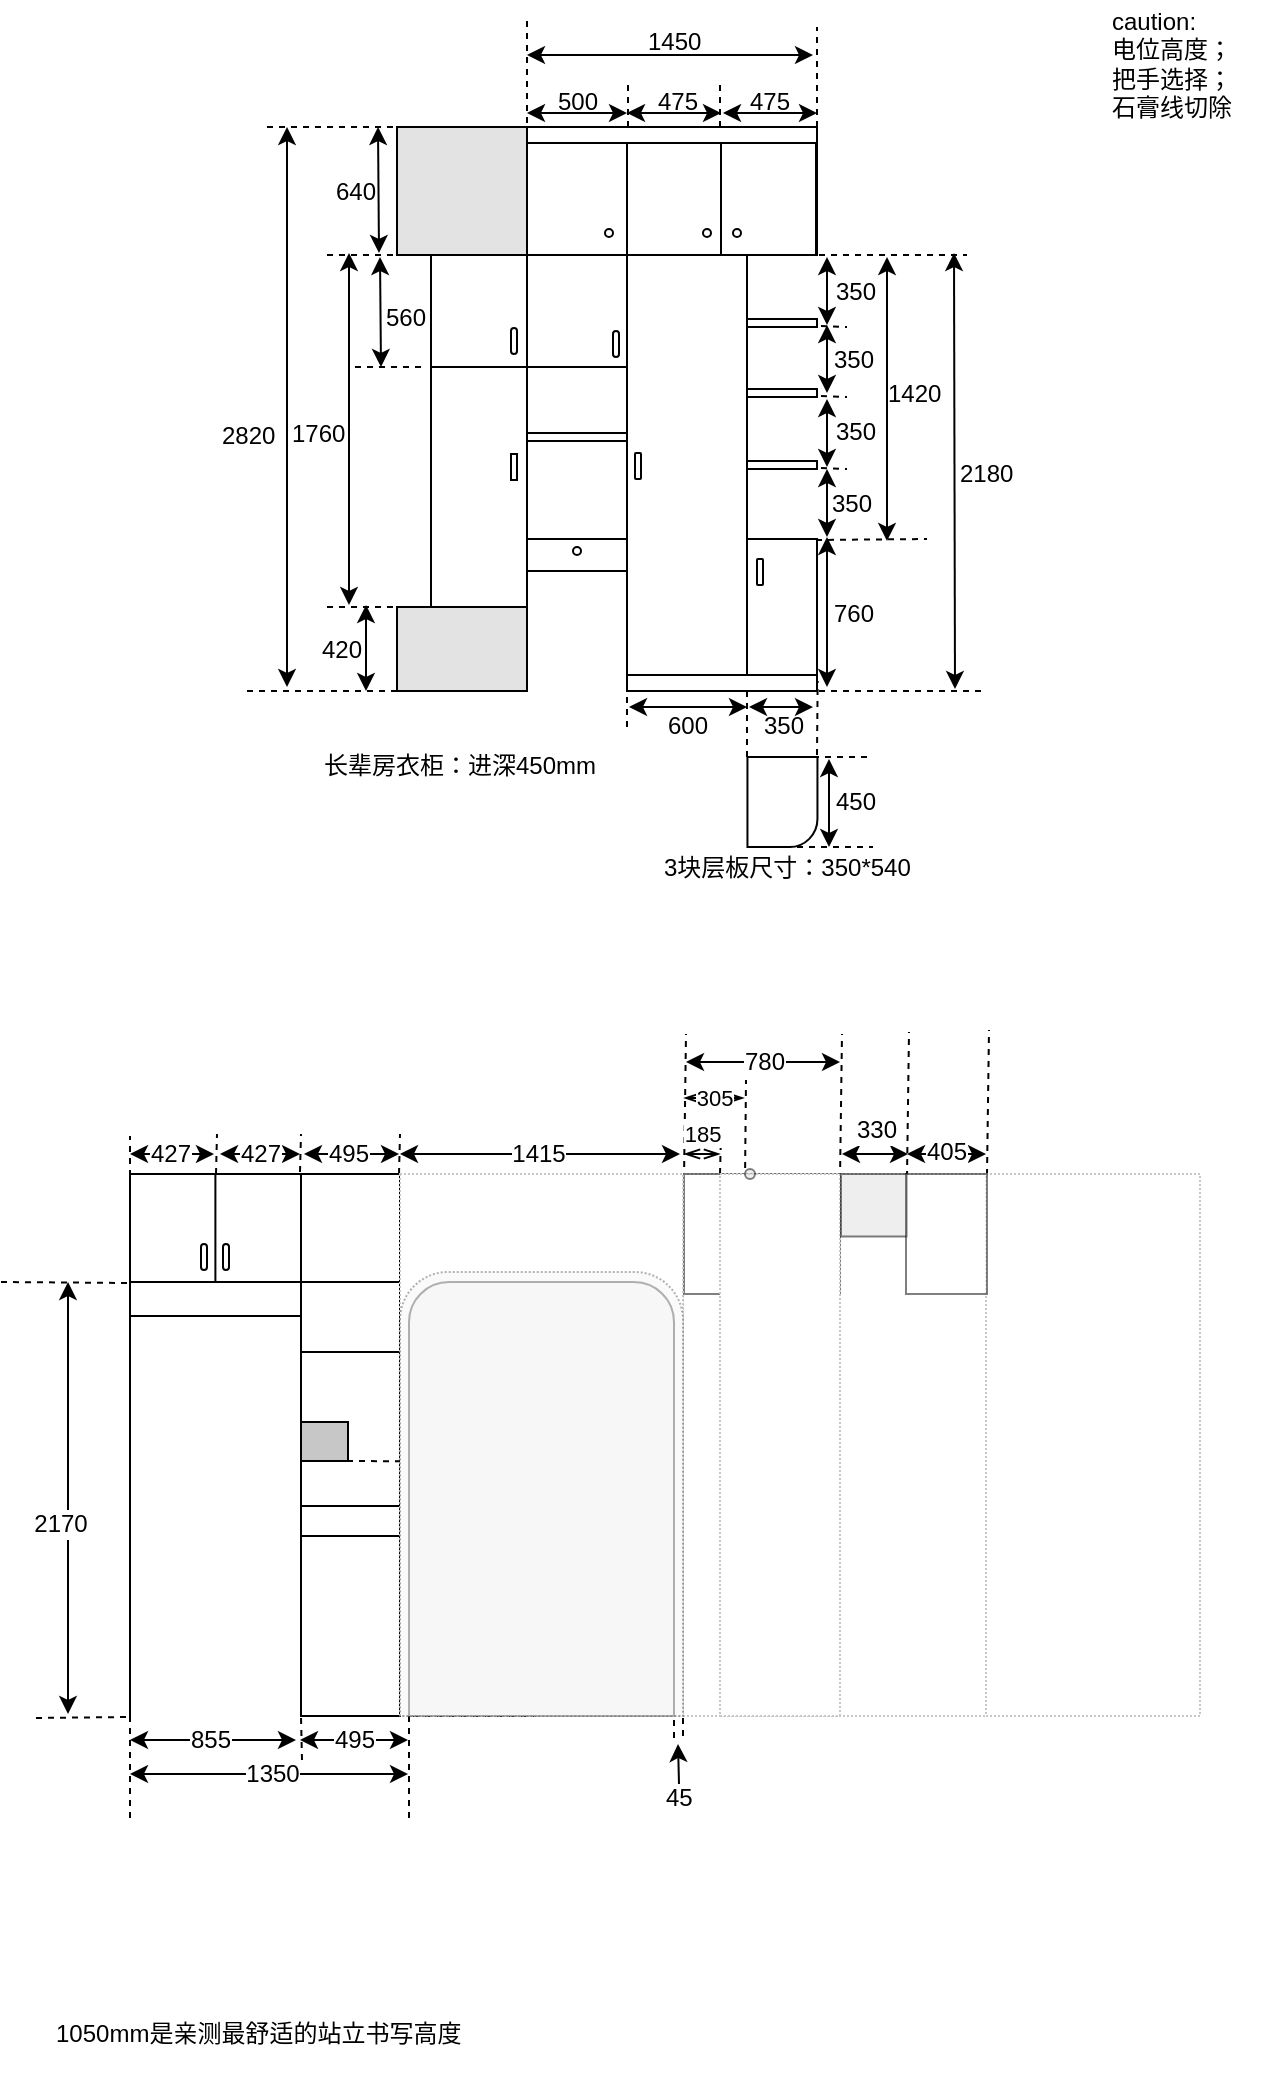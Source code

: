 <mxfile version="10.7.5" type="github"><diagram id="06rKSinMVohozpnqbZga" name="Page-1"><mxGraphModel dx="745" dy="467" grid="1" gridSize="10" guides="1" tooltips="1" connect="1" arrows="1" fold="1" page="1" pageScale="1" pageWidth="827" pageHeight="1169" math="0" shadow="0"><root><mxCell id="0"/><mxCell id="1" parent="0"/><mxCell id="86xtcEjeZSYS1z0MG2cP-60" value="350" style="text;html=1;resizable=0;points=[];autosize=1;align=left;verticalAlign=top;spacingTop=-4;" parent="1" vertex="1"><mxGeometry x="392" y="375.5" width="40" height="20" as="geometry"/></mxCell><mxCell id="mecw-xYN9Q-gyQ56u62u-1" value="" style="rounded=0;whiteSpace=wrap;html=1;" parent="1" vertex="1"><mxGeometry x="275.5" y="86.5" width="145" height="282" as="geometry"/></mxCell><mxCell id="mecw-xYN9Q-gyQ56u62u-2" value="" style="rounded=0;whiteSpace=wrap;html=1;fillColor=#E3E3E3;" parent="1" vertex="1"><mxGeometry x="210.5" y="86.5" width="65" height="64" as="geometry"/></mxCell><mxCell id="mecw-xYN9Q-gyQ56u62u-3" value="" style="rounded=0;whiteSpace=wrap;html=1;fillColor=#E3E3E3;" parent="1" vertex="1"><mxGeometry x="210.5" y="326.5" width="65" height="42" as="geometry"/></mxCell><mxCell id="mecw-xYN9Q-gyQ56u62u-4" value="" style="rounded=0;whiteSpace=wrap;html=1;" parent="1" vertex="1"><mxGeometry x="227.5" y="150.5" width="48" height="176" as="geometry"/></mxCell><mxCell id="mecw-xYN9Q-gyQ56u62u-5" value="" style="rounded=0;whiteSpace=wrap;html=1;fillColor=#FFFFFF;" parent="1" vertex="1"><mxGeometry x="275.5" y="86.5" width="145" height="64" as="geometry"/></mxCell><mxCell id="mecw-xYN9Q-gyQ56u62u-6" value="" style="rounded=0;whiteSpace=wrap;html=1;fillColor=#FFFFFF;" parent="1" vertex="1"><mxGeometry x="275.5" y="86.5" width="145" height="8" as="geometry"/></mxCell><mxCell id="mecw-xYN9Q-gyQ56u62u-7" value="" style="rounded=0;whiteSpace=wrap;html=1;fillColor=#FFFFFF;" parent="1" vertex="1"><mxGeometry x="338.5" y="291.5" width="50" height="76" as="geometry"/></mxCell><mxCell id="mecw-xYN9Q-gyQ56u62u-8" value="" style="rounded=0;whiteSpace=wrap;html=1;fillColor=#FFFFFF;" parent="1" vertex="1"><mxGeometry x="325.5" y="150.5" width="60" height="218" as="geometry"/></mxCell><mxCell id="mecw-xYN9Q-gyQ56u62u-9" value="" style="rounded=0;whiteSpace=wrap;html=1;fillColor=#FFFFFF;" parent="1" vertex="1"><mxGeometry x="385.5" y="292.5" width="35" height="76" as="geometry"/></mxCell><mxCell id="mecw-xYN9Q-gyQ56u62u-10" value="" style="rounded=0;whiteSpace=wrap;html=1;fillColor=#FFFFFF;" parent="1" vertex="1"><mxGeometry x="275.5" y="94.5" width="50" height="56" as="geometry"/></mxCell><mxCell id="mecw-xYN9Q-gyQ56u62u-12" value="" style="rounded=0;whiteSpace=wrap;html=1;fillColor=#FFFFFF;" parent="1" vertex="1"><mxGeometry x="372.5" y="94.5" width="47.5" height="56" as="geometry"/></mxCell><mxCell id="mecw-xYN9Q-gyQ56u62u-19" value="" style="group" parent="1" vertex="1" connectable="0"><mxGeometry x="285.5" y="298.5" width="50" height="16" as="geometry"/></mxCell><mxCell id="mecw-xYN9Q-gyQ56u62u-20" value="" style="group" parent="mecw-xYN9Q-gyQ56u62u-19" vertex="1" connectable="0"><mxGeometry width="50" height="16" as="geometry"/></mxCell><mxCell id="mecw-xYN9Q-gyQ56u62u-14" value="" style="rounded=0;whiteSpace=wrap;html=1;fillColor=#FFFFFF;" parent="1" vertex="1"><mxGeometry x="275.5" y="292.5" width="50" height="16" as="geometry"/></mxCell><mxCell id="mecw-xYN9Q-gyQ56u62u-27" value="" style="ellipse;whiteSpace=wrap;html=1;aspect=fixed;rounded=0;fillColor=#FFFFFF;" parent="1" vertex="1"><mxGeometry x="298.5" y="296.5" width="4" height="4" as="geometry"/></mxCell><mxCell id="mecw-xYN9Q-gyQ56u62u-28" value="" style="rounded=0;whiteSpace=wrap;html=1;fillColor=#FFFFFF;strokeColor=#FFFFFF;" parent="1" vertex="1"><mxGeometry x="276.5" y="363.5" width="48" height="10" as="geometry"/></mxCell><mxCell id="mecw-xYN9Q-gyQ56u62u-29" value="" style="ellipse;whiteSpace=wrap;html=1;aspect=fixed;rounded=0;fillColor=#FFFFFF;" parent="1" vertex="1"><mxGeometry x="378.5" y="137.5" width="4" height="4" as="geometry"/></mxCell><mxCell id="mecw-xYN9Q-gyQ56u62u-30" value="" style="ellipse;whiteSpace=wrap;html=1;aspect=fixed;rounded=0;fillColor=#FFFFFF;" parent="1" vertex="1"><mxGeometry x="363.5" y="137.5" width="4" height="4" as="geometry"/></mxCell><mxCell id="mecw-xYN9Q-gyQ56u62u-33" value="" style="ellipse;whiteSpace=wrap;html=1;aspect=fixed;rounded=0;fillColor=#FFFFFF;" parent="1" vertex="1"><mxGeometry x="314.5" y="137.5" width="4" height="4" as="geometry"/></mxCell><mxCell id="mecw-xYN9Q-gyQ56u62u-35" value="" style="rounded=0;whiteSpace=wrap;html=1;fillColor=#FFFFFF;" parent="1" vertex="1"><mxGeometry x="325.5" y="360.5" width="60" height="8" as="geometry"/></mxCell><mxCell id="mecw-xYN9Q-gyQ56u62u-36" value="" style="rounded=0;whiteSpace=wrap;html=1;fillColor=#FFFFFF;" parent="1" vertex="1"><mxGeometry x="385.5" y="360.5" width="35" height="8" as="geometry"/></mxCell><mxCell id="mecw-xYN9Q-gyQ56u62u-38" value="" style="rounded=0;whiteSpace=wrap;html=1;fillColor=#FFFFFF;strokeColor=#FFFFFF;" parent="1" vertex="1"><mxGeometry x="382.5" y="361.5" width="35" height="6" as="geometry"/></mxCell><mxCell id="mecw-xYN9Q-gyQ56u62u-39" value="" style="rounded=1;whiteSpace=wrap;html=1;strokeColor=#000000;fillColor=#FFFFFF;rotation=90;" parent="1" vertex="1"><mxGeometry x="324.5" y="254.5" width="13" height="3" as="geometry"/></mxCell><mxCell id="mecw-xYN9Q-gyQ56u62u-42" value="" style="rounded=0;whiteSpace=wrap;html=1;fillColor=#FFFFFF;" parent="1" vertex="1"><mxGeometry x="275.5" y="150.5" width="50" height="56" as="geometry"/></mxCell><mxCell id="mecw-xYN9Q-gyQ56u62u-43" value="" style="rounded=0;whiteSpace=wrap;html=1;fillColor=#FFFFFF;" parent="1" vertex="1"><mxGeometry x="385.5" y="150.5" width="35" height="142" as="geometry"/></mxCell><mxCell id="mecw-xYN9Q-gyQ56u62u-45" value="" style="rounded=0;whiteSpace=wrap;html=1;fillColor=#FFFFFF;strokeColor=#FFFFFF;" parent="1" vertex="1"><mxGeometry x="416.5" y="151.5" width="5" height="140" as="geometry"/></mxCell><mxCell id="mecw-xYN9Q-gyQ56u62u-47" value="" style="rounded=0;whiteSpace=wrap;html=1;fillColor=#FFFFFF;" parent="1" vertex="1"><mxGeometry x="385.5" y="182.5" width="35" height="4" as="geometry"/></mxCell><mxCell id="mecw-xYN9Q-gyQ56u62u-50" value="" style="rounded=0;whiteSpace=wrap;html=1;fillColor=#FFFFFF;" parent="1" vertex="1"><mxGeometry x="385.5" y="217.5" width="35" height="4" as="geometry"/></mxCell><mxCell id="mecw-xYN9Q-gyQ56u62u-51" value="" style="rounded=0;whiteSpace=wrap;html=1;fillColor=#FFFFFF;" parent="1" vertex="1"><mxGeometry x="385.5" y="253.5" width="35" height="4" as="geometry"/></mxCell><mxCell id="mecw-xYN9Q-gyQ56u62u-53" value="" style="rounded=1;whiteSpace=wrap;html=1;strokeColor=#000000;fillColor=#FFFFFF;rotation=90;arcSize=50;" parent="1" vertex="1"><mxGeometry x="313.5" y="193.5" width="13" height="3" as="geometry"/></mxCell><mxCell id="mecw-xYN9Q-gyQ56u62u-54" value="" style="rounded=0;whiteSpace=wrap;html=1;fillColor=#FFFFFF;" parent="1" vertex="1"><mxGeometry x="227.5" y="150.5" width="48" height="56" as="geometry"/></mxCell><mxCell id="mecw-xYN9Q-gyQ56u62u-55" value="" style="rounded=0;whiteSpace=wrap;html=1;fillColor=#FFFFFF;" parent="1" vertex="1"><mxGeometry x="275.5" y="239.5" width="50" height="4" as="geometry"/></mxCell><mxCell id="mecw-xYN9Q-gyQ56u62u-56" value="" style="rounded=1;whiteSpace=wrap;html=1;strokeColor=#000000;fillColor=#FFFFFF;rotation=90;arcSize=50;" parent="1" vertex="1"><mxGeometry x="262.5" y="192" width="13" height="3" as="geometry"/></mxCell><mxCell id="mecw-xYN9Q-gyQ56u62u-57" value="" style="rounded=1;whiteSpace=wrap;html=1;strokeColor=#000000;fillColor=#FFFFFF;rotation=90;arcSize=0;" parent="1" vertex="1"><mxGeometry x="262.5" y="255" width="13" height="3" as="geometry"/></mxCell><mxCell id="mecw-xYN9Q-gyQ56u62u-75" value="" style="rounded=1;whiteSpace=wrap;html=1;strokeColor=#000000;fillColor=#FFFFFF;rotation=90;" parent="1" vertex="1"><mxGeometry x="385.5" y="307.5" width="13" height="3" as="geometry"/></mxCell><mxCell id="mecw-xYN9Q-gyQ56u62u-76" value="" style="endArrow=classic;startArrow=classic;html=1;" parent="1" edge="1"><mxGeometry width="50" height="50" relative="1" as="geometry"><mxPoint x="186.5" y="325.5" as="sourcePoint"/><mxPoint x="186.5" y="149.5" as="targetPoint"/></mxGeometry></mxCell><mxCell id="mecw-xYN9Q-gyQ56u62u-79" value="" style="endArrow=none;dashed=1;html=1;" parent="1" edge="1"><mxGeometry width="50" height="50" relative="1" as="geometry"><mxPoint x="175.5" y="326.5" as="sourcePoint"/><mxPoint x="210.5" y="326.5" as="targetPoint"/><Array as="points"/></mxGeometry></mxCell><mxCell id="mecw-xYN9Q-gyQ56u62u-80" value="" style="endArrow=none;dashed=1;html=1;" parent="1" edge="1"><mxGeometry width="50" height="50" relative="1" as="geometry"><mxPoint x="175.5" y="150.5" as="sourcePoint"/><mxPoint x="220.5" y="150.5" as="targetPoint"/><Array as="points"/></mxGeometry></mxCell><mxCell id="mecw-xYN9Q-gyQ56u62u-81" value="1760&lt;br&gt;&lt;br&gt;" style="text;html=1;resizable=0;points=[];autosize=1;align=left;verticalAlign=top;spacingTop=-4;" parent="1" vertex="1"><mxGeometry x="155.5" y="229.5" width="40" height="30" as="geometry"/></mxCell><mxCell id="mecw-xYN9Q-gyQ56u62u-82" value="" style="endArrow=none;dashed=1;html=1;" parent="1" edge="1"><mxGeometry width="50" height="50" relative="1" as="geometry"><mxPoint x="275.5" y="84.5" as="sourcePoint"/><mxPoint x="275.5" y="33.5" as="targetPoint"/></mxGeometry></mxCell><mxCell id="mecw-xYN9Q-gyQ56u62u-83" value="" style="endArrow=none;dashed=1;html=1;" parent="1" edge="1"><mxGeometry width="50" height="50" relative="1" as="geometry"><mxPoint x="420.5" y="86.5" as="sourcePoint"/><mxPoint x="420.5" y="36.5" as="targetPoint"/></mxGeometry></mxCell><mxCell id="mecw-xYN9Q-gyQ56u62u-84" value="" style="endArrow=classic;startArrow=classic;html=1;" parent="1" edge="1"><mxGeometry width="50" height="50" relative="1" as="geometry"><mxPoint x="275.5" y="50.5" as="sourcePoint"/><mxPoint x="418.5" y="50.5" as="targetPoint"/></mxGeometry></mxCell><mxCell id="mecw-xYN9Q-gyQ56u62u-86" value="1450&lt;br&gt;&lt;br&gt;" style="text;html=1;resizable=0;points=[];autosize=1;align=left;verticalAlign=top;spacingTop=-4;" parent="1" vertex="1"><mxGeometry x="333.5" y="33.5" width="40" height="30" as="geometry"/></mxCell><mxCell id="mecw-xYN9Q-gyQ56u62u-87" value="" style="endArrow=none;dashed=1;html=1;" parent="1" edge="1"><mxGeometry width="50" height="50" relative="1" as="geometry"><mxPoint x="326" y="86.5" as="sourcePoint"/><mxPoint x="326" y="63.5" as="targetPoint"/></mxGeometry></mxCell><mxCell id="mecw-xYN9Q-gyQ56u62u-88" value="" style="endArrow=none;dashed=1;html=1;" parent="1" edge="1"><mxGeometry width="50" height="50" relative="1" as="geometry"><mxPoint x="372" y="86.5" as="sourcePoint"/><mxPoint x="372" y="63.5" as="targetPoint"/></mxGeometry></mxCell><mxCell id="86xtcEjeZSYS1z0MG2cP-1" value="" style="endArrow=classic;startArrow=classic;html=1;" parent="1" edge="1"><mxGeometry width="50" height="50" relative="1" as="geometry"><mxPoint x="275.5" y="79.5" as="sourcePoint"/><mxPoint x="325.5" y="79.5" as="targetPoint"/></mxGeometry></mxCell><mxCell id="86xtcEjeZSYS1z0MG2cP-4" value="500&lt;br&gt;" style="text;html=1;resizable=0;points=[];autosize=1;align=left;verticalAlign=top;spacingTop=-4;" parent="1" vertex="1"><mxGeometry x="288.5" y="63.5" width="40" height="20" as="geometry"/></mxCell><mxCell id="86xtcEjeZSYS1z0MG2cP-11" value="" style="endArrow=classic;startArrow=classic;html=1;" parent="1" edge="1"><mxGeometry width="50" height="50" relative="1" as="geometry"><mxPoint x="325.5" y="79.5" as="sourcePoint"/><mxPoint x="372.5" y="79.5" as="targetPoint"/></mxGeometry></mxCell><mxCell id="86xtcEjeZSYS1z0MG2cP-14" value="475" style="text;html=1;resizable=0;points=[];autosize=1;align=left;verticalAlign=top;spacingTop=-4;" parent="1" vertex="1"><mxGeometry x="338.5" y="63.5" width="40" height="20" as="geometry"/></mxCell><mxCell id="86xtcEjeZSYS1z0MG2cP-15" value="475" style="text;html=1;resizable=0;points=[];autosize=1;align=left;verticalAlign=top;spacingTop=-4;" parent="1" vertex="1"><mxGeometry x="384.5" y="63.5" width="40" height="20" as="geometry"/></mxCell><mxCell id="86xtcEjeZSYS1z0MG2cP-16" value="" style="endArrow=classic;startArrow=classic;html=1;" parent="1" edge="1"><mxGeometry width="50" height="50" relative="1" as="geometry"><mxPoint x="373.5" y="79.5" as="sourcePoint"/><mxPoint x="420.5" y="79.5" as="targetPoint"/></mxGeometry></mxCell><mxCell id="86xtcEjeZSYS1z0MG2cP-17" value="" style="verticalLabelPosition=bottom;verticalAlign=top;html=1;shape=mxgraph.basic.corner_round_rect;dx=6.97;rotation=90;direction=south;" parent="1" vertex="1"><mxGeometry x="380.724" y="406.5" width="45" height="35" as="geometry"/></mxCell><mxCell id="86xtcEjeZSYS1z0MG2cP-22" value="" style="endArrow=none;dashed=1;html=1;" parent="1" edge="1"><mxGeometry width="50" height="50" relative="1" as="geometry"><mxPoint x="189.5" y="206.5" as="sourcePoint"/><mxPoint x="225.5" y="206.5" as="targetPoint"/><Array as="points"/></mxGeometry></mxCell><mxCell id="86xtcEjeZSYS1z0MG2cP-23" value="" style="endArrow=classic;startArrow=classic;html=1;" parent="1" edge="1"><mxGeometry width="50" height="50" relative="1" as="geometry"><mxPoint x="202.5" y="206.5" as="sourcePoint"/><mxPoint x="202" y="151.5" as="targetPoint"/></mxGeometry></mxCell><mxCell id="86xtcEjeZSYS1z0MG2cP-24" value="560&lt;br&gt;" style="text;html=1;resizable=0;points=[];autosize=1;align=left;verticalAlign=top;spacingTop=-4;" parent="1" vertex="1"><mxGeometry x="203" y="172" width="40" height="20" as="geometry"/></mxCell><mxCell id="86xtcEjeZSYS1z0MG2cP-26" value="" style="endArrow=none;dashed=1;html=1;" parent="1" edge="1"><mxGeometry width="50" height="50" relative="1" as="geometry"><mxPoint x="421.5" y="150.5" as="sourcePoint"/><mxPoint x="495.5" y="150.5" as="targetPoint"/><Array as="points"/></mxGeometry></mxCell><mxCell id="86xtcEjeZSYS1z0MG2cP-27" value="" style="endArrow=none;dashed=1;html=1;" parent="1" edge="1"><mxGeometry width="50" height="50" relative="1" as="geometry"><mxPoint x="420" y="293" as="sourcePoint"/><mxPoint x="475.5" y="292.5" as="targetPoint"/><Array as="points"/></mxGeometry></mxCell><mxCell id="86xtcEjeZSYS1z0MG2cP-28" value="" style="endArrow=none;dashed=1;html=1;" parent="1" edge="1"><mxGeometry width="50" height="50" relative="1" as="geometry"><mxPoint x="421.5" y="368.5" as="sourcePoint"/><mxPoint x="505.5" y="368.5" as="targetPoint"/><Array as="points"/></mxGeometry></mxCell><mxCell id="86xtcEjeZSYS1z0MG2cP-29" value="" style="endArrow=none;dashed=1;html=1;" parent="1" edge="1"><mxGeometry width="50" height="50" relative="1" as="geometry"><mxPoint x="422.5" y="186" as="sourcePoint"/><mxPoint x="435.5" y="186.5" as="targetPoint"/><Array as="points"/></mxGeometry></mxCell><mxCell id="86xtcEjeZSYS1z0MG2cP-30" value="" style="endArrow=none;dashed=1;html=1;" parent="1" edge="1"><mxGeometry width="50" height="50" relative="1" as="geometry"><mxPoint x="422.5" y="221" as="sourcePoint"/><mxPoint x="435.5" y="221.5" as="targetPoint"/><Array as="points"/></mxGeometry></mxCell><mxCell id="86xtcEjeZSYS1z0MG2cP-31" value="" style="endArrow=none;dashed=1;html=1;" parent="1" edge="1"><mxGeometry width="50" height="50" relative="1" as="geometry"><mxPoint x="422.5" y="257" as="sourcePoint"/><mxPoint x="435.5" y="257.5" as="targetPoint"/><Array as="points"/></mxGeometry></mxCell><mxCell id="86xtcEjeZSYS1z0MG2cP-32" value="" style="endArrow=none;dashed=1;html=1;" parent="1" edge="1"><mxGeometry width="50" height="50" relative="1" as="geometry"><mxPoint x="135.5" y="368.5" as="sourcePoint"/><mxPoint x="210.5" y="368.5" as="targetPoint"/><Array as="points"/></mxGeometry></mxCell><mxCell id="86xtcEjeZSYS1z0MG2cP-33" value="" style="endArrow=classic;startArrow=classic;html=1;" parent="1" edge="1"><mxGeometry width="50" height="50" relative="1" as="geometry"><mxPoint x="195" y="368.5" as="sourcePoint"/><mxPoint x="195" y="325.5" as="targetPoint"/></mxGeometry></mxCell><mxCell id="86xtcEjeZSYS1z0MG2cP-34" value="420" style="text;html=1;resizable=0;points=[];autosize=1;align=left;verticalAlign=top;spacingTop=-4;rotation=0;" parent="1" vertex="1"><mxGeometry x="170.5" y="337.5" width="40" height="20" as="geometry"/></mxCell><mxCell id="86xtcEjeZSYS1z0MG2cP-37" value="" style="endArrow=none;dashed=1;html=1;" parent="1" edge="1"><mxGeometry width="50" height="50" relative="1" as="geometry"><mxPoint x="145.5" y="86.5" as="sourcePoint"/><mxPoint x="208.5" y="86.5" as="targetPoint"/><Array as="points"/></mxGeometry></mxCell><mxCell id="86xtcEjeZSYS1z0MG2cP-38" value="" style="endArrow=classic;startArrow=classic;html=1;" parent="1" edge="1"><mxGeometry width="50" height="50" relative="1" as="geometry"><mxPoint x="201.5" y="149.5" as="sourcePoint"/><mxPoint x="201" y="86.5" as="targetPoint"/></mxGeometry></mxCell><mxCell id="86xtcEjeZSYS1z0MG2cP-39" value="640" style="text;html=1;resizable=0;points=[];autosize=1;align=left;verticalAlign=top;spacingTop=-4;" parent="1" vertex="1"><mxGeometry x="177.5" y="108.5" width="40" height="20" as="geometry"/></mxCell><mxCell id="86xtcEjeZSYS1z0MG2cP-40" value="" style="endArrow=none;dashed=1;html=1;" parent="1" edge="1"><mxGeometry width="50" height="50" relative="1" as="geometry"><mxPoint x="325.5" y="386.5" as="sourcePoint"/><mxPoint x="325.5" y="368.5" as="targetPoint"/></mxGeometry></mxCell><mxCell id="86xtcEjeZSYS1z0MG2cP-41" value="" style="endArrow=none;dashed=1;html=1;" parent="1" edge="1"><mxGeometry width="50" height="50" relative="1" as="geometry"><mxPoint x="385.5" y="401.5" as="sourcePoint"/><mxPoint x="385.5" y="368.5" as="targetPoint"/></mxGeometry></mxCell><mxCell id="86xtcEjeZSYS1z0MG2cP-42" value="" style="endArrow=none;dashed=1;html=1;entryX=1.038;entryY=0.658;entryDx=0;entryDy=0;entryPerimeter=0;" parent="1" edge="1"><mxGeometry width="50" height="50" relative="1" as="geometry"><mxPoint x="420.5" y="400.5" as="sourcePoint"/><mxPoint x="420.833" y="363.5" as="targetPoint"/></mxGeometry></mxCell><mxCell id="86xtcEjeZSYS1z0MG2cP-43" value="" style="endArrow=classic;startArrow=classic;html=1;" parent="1" edge="1"><mxGeometry width="50" height="50" relative="1" as="geometry"><mxPoint x="425.5" y="185.5" as="sourcePoint"/><mxPoint x="425.5" y="151.5" as="targetPoint"/></mxGeometry></mxCell><mxCell id="86xtcEjeZSYS1z0MG2cP-45" value="350" style="text;html=1;resizable=0;points=[];autosize=1;align=left;verticalAlign=top;spacingTop=-4;" parent="1" vertex="1"><mxGeometry x="427.5" y="158.5" width="40" height="20" as="geometry"/></mxCell><mxCell id="86xtcEjeZSYS1z0MG2cP-46" value="" style="endArrow=classic;startArrow=classic;html=1;" parent="1" edge="1"><mxGeometry width="50" height="50" relative="1" as="geometry"><mxPoint x="425.5" y="219.5" as="sourcePoint"/><mxPoint x="425.5" y="185.5" as="targetPoint"/></mxGeometry></mxCell><mxCell id="86xtcEjeZSYS1z0MG2cP-47" value="350" style="text;html=1;resizable=0;points=[];autosize=1;align=left;verticalAlign=top;spacingTop=-4;" parent="1" vertex="1"><mxGeometry x="426.5" y="192.5" width="40" height="20" as="geometry"/></mxCell><mxCell id="86xtcEjeZSYS1z0MG2cP-48" value="" style="endArrow=classic;startArrow=classic;html=1;" parent="1" edge="1"><mxGeometry width="50" height="50" relative="1" as="geometry"><mxPoint x="425.5" y="256.5" as="sourcePoint"/><mxPoint x="425.5" y="222.5" as="targetPoint"/></mxGeometry></mxCell><mxCell id="86xtcEjeZSYS1z0MG2cP-49" value="350" style="text;html=1;resizable=0;points=[];autosize=1;align=left;verticalAlign=top;spacingTop=-4;" parent="1" vertex="1"><mxGeometry x="427.5" y="228.5" width="40" height="20" as="geometry"/></mxCell><mxCell id="86xtcEjeZSYS1z0MG2cP-50" value="" style="endArrow=classic;startArrow=classic;html=1;" parent="1" edge="1"><mxGeometry width="50" height="50" relative="1" as="geometry"><mxPoint x="425.5" y="291.5" as="sourcePoint"/><mxPoint x="425.5" y="257.5" as="targetPoint"/></mxGeometry></mxCell><mxCell id="86xtcEjeZSYS1z0MG2cP-51" value="350" style="text;html=1;resizable=0;points=[];autosize=1;align=left;verticalAlign=top;spacingTop=-4;" parent="1" vertex="1"><mxGeometry x="425.5" y="264.5" width="40" height="20" as="geometry"/></mxCell><mxCell id="86xtcEjeZSYS1z0MG2cP-52" value="长辈房衣柜：进深450mm" style="text;html=1;strokeColor=none;fillColor=none;align=center;verticalAlign=middle;whiteSpace=wrap;rounded=0;" parent="1" vertex="1"><mxGeometry x="156.5" y="395.5" width="170" height="20" as="geometry"/></mxCell><mxCell id="86xtcEjeZSYS1z0MG2cP-53" value="caution:&lt;br&gt;电位高度；&lt;br&gt;把手选择；&lt;br&gt;石膏线切除&lt;br&gt;&lt;br&gt;" style="text;html=1;resizable=0;points=[];autosize=1;align=left;verticalAlign=top;spacingTop=-4;" parent="1" vertex="1"><mxGeometry x="565.5" y="23.5" width="80" height="70" as="geometry"/></mxCell><mxCell id="86xtcEjeZSYS1z0MG2cP-54" value="" style="endArrow=classic;startArrow=classic;html=1;" parent="1" edge="1"><mxGeometry width="50" height="50" relative="1" as="geometry"><mxPoint x="326.5" y="376.5" as="sourcePoint"/><mxPoint x="385.5" y="376.5" as="targetPoint"/></mxGeometry></mxCell><mxCell id="86xtcEjeZSYS1z0MG2cP-55" value="" style="endArrow=classic;startArrow=classic;html=1;" parent="1" edge="1"><mxGeometry width="50" height="50" relative="1" as="geometry"><mxPoint x="386.5" y="376.5" as="sourcePoint"/><mxPoint x="418.5" y="376.5" as="targetPoint"/></mxGeometry></mxCell><mxCell id="86xtcEjeZSYS1z0MG2cP-56" value="" style="endArrow=classic;startArrow=classic;html=1;" parent="1" edge="1"><mxGeometry width="50" height="50" relative="1" as="geometry"><mxPoint x="425.5" y="366.5" as="sourcePoint"/><mxPoint x="425.5" y="291.5" as="targetPoint"/></mxGeometry></mxCell><mxCell id="86xtcEjeZSYS1z0MG2cP-57" value="" style="endArrow=classic;startArrow=classic;html=1;" parent="1" edge="1"><mxGeometry width="50" height="50" relative="1" as="geometry"><mxPoint x="455.5" y="293.5" as="sourcePoint"/><mxPoint x="455.5" y="151.5" as="targetPoint"/></mxGeometry></mxCell><mxCell id="86xtcEjeZSYS1z0MG2cP-58" value="1420" style="text;html=1;resizable=0;points=[];autosize=1;align=left;verticalAlign=top;spacingTop=-4;" parent="1" vertex="1"><mxGeometry x="453.5" y="209.5" width="40" height="20" as="geometry"/></mxCell><mxCell id="86xtcEjeZSYS1z0MG2cP-59" value="600" style="text;html=1;resizable=0;points=[];autosize=1;align=left;verticalAlign=top;spacingTop=-4;" parent="1" vertex="1"><mxGeometry x="343.5" y="375.5" width="40" height="20" as="geometry"/></mxCell><mxCell id="86xtcEjeZSYS1z0MG2cP-62" value="760" style="text;html=1;resizable=0;points=[];autosize=1;align=left;verticalAlign=top;spacingTop=-4;" parent="1" vertex="1"><mxGeometry x="426.5" y="319.5" width="40" height="20" as="geometry"/></mxCell><mxCell id="86xtcEjeZSYS1z0MG2cP-63" value="" style="endArrow=classic;startArrow=classic;html=1;" parent="1" edge="1"><mxGeometry width="50" height="50" relative="1" as="geometry"><mxPoint x="489.5" y="367.5" as="sourcePoint"/><mxPoint x="489" y="149.5" as="targetPoint"/></mxGeometry></mxCell><mxCell id="86xtcEjeZSYS1z0MG2cP-64" value="2180" style="text;html=1;resizable=0;points=[];autosize=1;align=left;verticalAlign=top;spacingTop=-4;" parent="1" vertex="1"><mxGeometry x="489.5" y="249.5" width="40" height="20" as="geometry"/></mxCell><mxCell id="86xtcEjeZSYS1z0MG2cP-67" value="" style="endArrow=classic;startArrow=classic;html=1;" parent="1" edge="1"><mxGeometry width="50" height="50" relative="1" as="geometry"><mxPoint x="155.5" y="366.5" as="sourcePoint"/><mxPoint x="155.5" y="86.5" as="targetPoint"/></mxGeometry></mxCell><mxCell id="86xtcEjeZSYS1z0MG2cP-68" value="2820" style="text;html=1;resizable=0;points=[];autosize=1;align=left;verticalAlign=top;spacingTop=-4;" parent="1" vertex="1"><mxGeometry x="120.5" y="230.5" width="40" height="20" as="geometry"/></mxCell><mxCell id="86xtcEjeZSYS1z0MG2cP-69" value="" style="endArrow=none;dashed=1;html=1;" parent="1" edge="1"><mxGeometry width="50" height="50" relative="1" as="geometry"><mxPoint x="418.5" y="401.5" as="sourcePoint"/><mxPoint x="446.5" y="401.5" as="targetPoint"/><Array as="points"/></mxGeometry></mxCell><mxCell id="86xtcEjeZSYS1z0MG2cP-70" value="" style="endArrow=none;dashed=1;html=1;" parent="1" edge="1"><mxGeometry width="50" height="50" relative="1" as="geometry"><mxPoint x="404.5" y="446.5" as="sourcePoint"/><mxPoint x="448.5" y="446.5" as="targetPoint"/><Array as="points"/></mxGeometry></mxCell><mxCell id="86xtcEjeZSYS1z0MG2cP-71" value="" style="endArrow=classic;startArrow=classic;html=1;" parent="1" edge="1"><mxGeometry width="50" height="50" relative="1" as="geometry"><mxPoint x="426.5" y="446.5" as="sourcePoint"/><mxPoint x="426.5" y="402.5" as="targetPoint"/></mxGeometry></mxCell><mxCell id="86xtcEjeZSYS1z0MG2cP-74" value="450" style="text;html=1;resizable=0;points=[];autosize=1;align=left;verticalAlign=top;spacingTop=-4;" parent="1" vertex="1"><mxGeometry x="427.5" y="414" width="40" height="20" as="geometry"/></mxCell><mxCell id="86xtcEjeZSYS1z0MG2cP-75" value="3块层板尺寸：350*540" style="text;html=1;resizable=0;points=[];autosize=1;align=left;verticalAlign=top;spacingTop=-4;" parent="1" vertex="1"><mxGeometry x="342" y="446.5" width="140" height="20" as="geometry"/></mxCell><mxCell id="leyCXZmD1-BoUE0tLFRY-1" value="" style="rounded=0;whiteSpace=wrap;html=1;" parent="1" vertex="1"><mxGeometry x="77" y="610" width="135" height="271" as="geometry"/></mxCell><mxCell id="leyCXZmD1-BoUE0tLFRY-3" value="" style="rounded=0;whiteSpace=wrap;html=1;" parent="1" vertex="1"><mxGeometry x="77" y="610" width="135" height="54" as="geometry"/></mxCell><mxCell id="leyCXZmD1-BoUE0tLFRY-4" value="" style="rounded=0;whiteSpace=wrap;html=1;" parent="1" vertex="1"><mxGeometry x="77" y="664" width="85.5" height="217" as="geometry"/></mxCell><mxCell id="leyCXZmD1-BoUE0tLFRY-5" value="" style="rounded=0;whiteSpace=wrap;html=1;fillColor=#C7C7C7;" parent="1" vertex="1"><mxGeometry x="162.5" y="734" width="23.5" height="19.5" as="geometry"/></mxCell><mxCell id="leyCXZmD1-BoUE0tLFRY-9" value="" style="endArrow=none;dashed=1;html=1;" parent="1" edge="1"><mxGeometry width="50" height="50" relative="1" as="geometry"><mxPoint x="185.5" y="753.5" as="sourcePoint"/><mxPoint x="290" y="754" as="targetPoint"/><Array as="points"/></mxGeometry></mxCell><mxCell id="leyCXZmD1-BoUE0tLFRY-10" value="" style="endArrow=none;dashed=1;html=1;" parent="1" edge="1"><mxGeometry width="50" height="50" relative="1" as="geometry"><mxPoint x="218.5" y="881" as="sourcePoint"/><mxPoint x="280" y="881" as="targetPoint"/><Array as="points"/></mxGeometry></mxCell><mxCell id="leyCXZmD1-BoUE0tLFRY-11" value="" style="endArrow=classic;startArrow=classic;html=1;" parent="1" edge="1"><mxGeometry width="50" height="50" relative="1" as="geometry"><mxPoint x="260" y="880" as="sourcePoint"/><mxPoint x="260" y="754" as="targetPoint"/></mxGeometry></mxCell><mxCell id="leyCXZmD1-BoUE0tLFRY-19" value="1275" style="text;html=1;resizable=0;points=[];align=center;verticalAlign=middle;labelBackgroundColor=#ffffff;" parent="leyCXZmD1-BoUE0tLFRY-11" vertex="1" connectable="0"><mxGeometry x="-0.225" y="1" relative="1" as="geometry"><mxPoint x="5" y="-12" as="offset"/></mxGeometry></mxCell><mxCell id="leyCXZmD1-BoUE0tLFRY-13" value="" style="endArrow=none;dashed=1;html=1;" parent="1" edge="1"><mxGeometry width="50" height="50" relative="1" as="geometry"><mxPoint x="163" y="903" as="sourcePoint"/><mxPoint x="162.5" y="881" as="targetPoint"/></mxGeometry></mxCell><mxCell id="leyCXZmD1-BoUE0tLFRY-14" value="" style="endArrow=none;dashed=1;html=1;" parent="1" edge="1"><mxGeometry width="50" height="50" relative="1" as="geometry"><mxPoint x="77" y="932" as="sourcePoint"/><mxPoint x="77" y="881" as="targetPoint"/></mxGeometry></mxCell><mxCell id="leyCXZmD1-BoUE0tLFRY-15" value="" style="endArrow=classic;startArrow=classic;html=1;" parent="1" edge="1"><mxGeometry width="50" height="50" relative="1" as="geometry"><mxPoint x="77" y="893" as="sourcePoint"/><mxPoint x="160" y="893" as="targetPoint"/></mxGeometry></mxCell><mxCell id="leyCXZmD1-BoUE0tLFRY-18" value="855" style="text;html=1;resizable=0;points=[];align=center;verticalAlign=middle;labelBackgroundColor=#ffffff;" parent="leyCXZmD1-BoUE0tLFRY-15" vertex="1" connectable="0"><mxGeometry x="-0.325" y="-4" relative="1" as="geometry"><mxPoint x="12" y="-4" as="offset"/></mxGeometry></mxCell><mxCell id="leyCXZmD1-BoUE0tLFRY-20" value="" style="endArrow=none;dashed=1;html=1;" parent="1" edge="1"><mxGeometry width="50" height="50" relative="1" as="geometry"><mxPoint x="12.5" y="664" as="sourcePoint"/><mxPoint x="77" y="664.5" as="targetPoint"/><Array as="points"/></mxGeometry></mxCell><mxCell id="leyCXZmD1-BoUE0tLFRY-21" value="" style="endArrow=none;dashed=1;html=1;" parent="1" edge="1"><mxGeometry width="50" height="50" relative="1" as="geometry"><mxPoint x="30" y="882" as="sourcePoint"/><mxPoint x="77" y="881.5" as="targetPoint"/><Array as="points"/></mxGeometry></mxCell><mxCell id="leyCXZmD1-BoUE0tLFRY-22" value="" style="endArrow=classic;startArrow=classic;html=1;" parent="1" edge="1"><mxGeometry width="50" height="50" relative="1" as="geometry"><mxPoint x="46" y="880" as="sourcePoint"/><mxPoint x="46" y="664" as="targetPoint"/></mxGeometry></mxCell><mxCell id="leyCXZmD1-BoUE0tLFRY-23" value="2170" style="text;html=1;resizable=0;points=[];align=center;verticalAlign=middle;labelBackgroundColor=#ffffff;" parent="leyCXZmD1-BoUE0tLFRY-22" vertex="1" connectable="0"><mxGeometry x="-0.225" y="1" relative="1" as="geometry"><mxPoint x="-3" y="-12" as="offset"/></mxGeometry></mxCell><mxCell id="leyCXZmD1-BoUE0tLFRY-24" value="" style="endArrow=none;dashed=1;html=1;" parent="1" edge="1"><mxGeometry width="50" height="50" relative="1" as="geometry"><mxPoint x="216.5" y="932" as="sourcePoint"/><mxPoint x="216.5" y="881" as="targetPoint"/></mxGeometry></mxCell><mxCell id="leyCXZmD1-BoUE0tLFRY-25" value="" style="endArrow=classic;startArrow=classic;html=1;" parent="1" edge="1"><mxGeometry width="50" height="50" relative="1" as="geometry"><mxPoint x="162" y="893" as="sourcePoint"/><mxPoint x="216" y="893" as="targetPoint"/></mxGeometry></mxCell><mxCell id="leyCXZmD1-BoUE0tLFRY-26" value="495&lt;br&gt;" style="text;html=1;resizable=0;points=[];align=center;verticalAlign=middle;labelBackgroundColor=#ffffff;" parent="leyCXZmD1-BoUE0tLFRY-25" vertex="1" connectable="0"><mxGeometry x="-0.325" y="-4" relative="1" as="geometry"><mxPoint x="9" y="-4" as="offset"/></mxGeometry></mxCell><mxCell id="leyCXZmD1-BoUE0tLFRY-27" value="" style="endArrow=classic;startArrow=classic;html=1;" parent="1" edge="1"><mxGeometry width="50" height="50" relative="1" as="geometry"><mxPoint x="77" y="910" as="sourcePoint"/><mxPoint x="216" y="910" as="targetPoint"/></mxGeometry></mxCell><mxCell id="leyCXZmD1-BoUE0tLFRY-28" value="1350" style="text;html=1;resizable=0;points=[];align=center;verticalAlign=middle;labelBackgroundColor=#ffffff;" parent="leyCXZmD1-BoUE0tLFRY-27" vertex="1" connectable="0"><mxGeometry x="-0.325" y="-4" relative="1" as="geometry"><mxPoint x="24" y="-4" as="offset"/></mxGeometry></mxCell><mxCell id="leyCXZmD1-BoUE0tLFRY-29" value="" style="rounded=0;whiteSpace=wrap;html=1;" parent="1" vertex="1"><mxGeometry x="77" y="610" width="42.7" height="54" as="geometry"/></mxCell><mxCell id="leyCXZmD1-BoUE0tLFRY-30" value="" style="rounded=0;whiteSpace=wrap;html=1;" parent="1" vertex="1"><mxGeometry x="162.5" y="610" width="49.5" height="54" as="geometry"/></mxCell><mxCell id="leyCXZmD1-BoUE0tLFRY-31" value="" style="endArrow=none;dashed=1;html=1;" parent="1" edge="1"><mxGeometry width="50" height="50" relative="1" as="geometry"><mxPoint x="77" y="611" as="sourcePoint"/><mxPoint x="77" y="591" as="targetPoint"/></mxGeometry></mxCell><mxCell id="leyCXZmD1-BoUE0tLFRY-32" value="" style="endArrow=none;dashed=1;html=1;" parent="1" edge="1"><mxGeometry width="50" height="50" relative="1" as="geometry"><mxPoint x="120" y="610" as="sourcePoint"/><mxPoint x="120.5" y="590" as="targetPoint"/></mxGeometry></mxCell><mxCell id="leyCXZmD1-BoUE0tLFRY-33" value="" style="endArrow=none;dashed=1;html=1;" parent="1" edge="1"><mxGeometry width="50" height="50" relative="1" as="geometry"><mxPoint x="162" y="609" as="sourcePoint"/><mxPoint x="162.5" y="590" as="targetPoint"/></mxGeometry></mxCell><mxCell id="leyCXZmD1-BoUE0tLFRY-34" value="" style="endArrow=none;dashed=1;html=1;" parent="1" edge="1"><mxGeometry width="50" height="50" relative="1" as="geometry"><mxPoint x="211.5" y="610" as="sourcePoint"/><mxPoint x="212" y="590" as="targetPoint"/></mxGeometry></mxCell><mxCell id="leyCXZmD1-BoUE0tLFRY-35" value="" style="endArrow=classic;startArrow=classic;html=1;" parent="1" edge="1"><mxGeometry width="50" height="50" relative="1" as="geometry"><mxPoint x="77" y="600" as="sourcePoint"/><mxPoint x="119" y="600" as="targetPoint"/></mxGeometry></mxCell><mxCell id="leyCXZmD1-BoUE0tLFRY-36" value="427&lt;br&gt;" style="text;html=1;resizable=0;points=[];align=center;verticalAlign=middle;labelBackgroundColor=#ffffff;" parent="leyCXZmD1-BoUE0tLFRY-35" vertex="1" connectable="0"><mxGeometry x="-0.325" y="-4" relative="1" as="geometry"><mxPoint x="6" y="-4" as="offset"/></mxGeometry></mxCell><mxCell id="leyCXZmD1-BoUE0tLFRY-38" value="" style="endArrow=classic;startArrow=classic;html=1;" parent="1" edge="1"><mxGeometry width="50" height="50" relative="1" as="geometry"><mxPoint x="122" y="600" as="sourcePoint"/><mxPoint x="162" y="600" as="targetPoint"/></mxGeometry></mxCell><mxCell id="leyCXZmD1-BoUE0tLFRY-39" value="427" style="text;html=1;resizable=0;points=[];align=center;verticalAlign=middle;labelBackgroundColor=#ffffff;" parent="leyCXZmD1-BoUE0tLFRY-38" vertex="1" connectable="0"><mxGeometry x="-0.325" y="-4" relative="1" as="geometry"><mxPoint x="6" y="-4" as="offset"/></mxGeometry></mxCell><mxCell id="leyCXZmD1-BoUE0tLFRY-40" value="" style="endArrow=classic;startArrow=classic;html=1;" parent="1" edge="1"><mxGeometry width="50" height="50" relative="1" as="geometry"><mxPoint x="164" y="600" as="sourcePoint"/><mxPoint x="211.5" y="600" as="targetPoint"/></mxGeometry></mxCell><mxCell id="leyCXZmD1-BoUE0tLFRY-41" value="495" style="text;html=1;resizable=0;points=[];align=center;verticalAlign=middle;labelBackgroundColor=#ffffff;" parent="leyCXZmD1-BoUE0tLFRY-40" vertex="1" connectable="0"><mxGeometry x="-0.325" y="-4" relative="1" as="geometry"><mxPoint x="6" y="-4" as="offset"/></mxGeometry></mxCell><mxCell id="leyCXZmD1-BoUE0tLFRY-42" value="" style="rounded=0;whiteSpace=wrap;html=1;" parent="1" vertex="1"><mxGeometry x="77" y="664" width="85.5" height="17" as="geometry"/></mxCell><mxCell id="leyCXZmD1-BoUE0tLFRY-44" value="" style="rounded=0;whiteSpace=wrap;html=1;" parent="1" vertex="1"><mxGeometry x="162.5" y="776" width="49.5" height="105" as="geometry"/></mxCell><mxCell id="leyCXZmD1-BoUE0tLFRY-45" value="" style="rounded=0;whiteSpace=wrap;html=1;" parent="1" vertex="1"><mxGeometry x="162.5" y="776" width="49.5" height="15" as="geometry"/></mxCell><mxCell id="leyCXZmD1-BoUE0tLFRY-46" value="" style="endArrow=none;dashed=1;html=1;" parent="1" edge="1"><mxGeometry width="50" height="50" relative="1" as="geometry"><mxPoint x="215" y="776" as="sourcePoint"/><mxPoint x="251" y="777" as="targetPoint"/><Array as="points"/></mxGeometry></mxCell><mxCell id="leyCXZmD1-BoUE0tLFRY-47" value="" style="endArrow=classic;startArrow=classic;html=1;" parent="1" edge="1"><mxGeometry width="50" height="50" relative="1" as="geometry"><mxPoint x="228" y="880" as="sourcePoint"/><mxPoint x="228" y="778" as="targetPoint"/></mxGeometry></mxCell><mxCell id="leyCXZmD1-BoUE0tLFRY-48" value="1050&lt;br&gt;" style="text;html=1;resizable=0;points=[];align=center;verticalAlign=middle;labelBackgroundColor=#ffffff;" parent="leyCXZmD1-BoUE0tLFRY-47" vertex="1" connectable="0"><mxGeometry x="-0.225" y="1" relative="1" as="geometry"><mxPoint x="5" y="-12" as="offset"/></mxGeometry></mxCell><mxCell id="leyCXZmD1-BoUE0tLFRY-49" value="1050mm是亲测最舒适的站立书写高度&lt;br&gt;&lt;br&gt;" style="text;html=1;resizable=0;points=[];autosize=1;align=left;verticalAlign=top;spacingTop=-4;" parent="1" vertex="1"><mxGeometry x="37.5" y="1030" width="220" height="30" as="geometry"/></mxCell><mxCell id="leyCXZmD1-BoUE0tLFRY-50" value="" style="rounded=0;whiteSpace=wrap;html=1;strokeColor=#FFFFFF;" parent="1" vertex="1"><mxGeometry x="78" y="876" width="83.5" height="7" as="geometry"/></mxCell><mxCell id="leyCXZmD1-BoUE0tLFRY-53" value="" style="rounded=0;whiteSpace=wrap;html=1;" parent="1" vertex="1"><mxGeometry x="162.5" y="664" width="49.5" height="35" as="geometry"/></mxCell><mxCell id="leyCXZmD1-BoUE0tLFRY-55" value="" style="rounded=1;whiteSpace=wrap;html=1;strokeColor=#000000;fillColor=#FFFFFF;rotation=90;arcSize=50;" parent="1" vertex="1"><mxGeometry x="107.5" y="650" width="13" height="3" as="geometry"/></mxCell><mxCell id="leyCXZmD1-BoUE0tLFRY-57" value="" style="rounded=1;whiteSpace=wrap;html=1;strokeColor=#000000;fillColor=#FFFFFF;rotation=90;arcSize=50;" parent="1" vertex="1"><mxGeometry x="118.5" y="650" width="13" height="3" as="geometry"/></mxCell><mxCell id="leyCXZmD1-BoUE0tLFRY-80" value="" style="endArrow=none;dashed=1;html=1;" parent="1" edge="1"><mxGeometry width="50" height="50" relative="1" as="geometry"><mxPoint x="354" y="612.5" as="sourcePoint"/><mxPoint x="355" y="540" as="targetPoint"/></mxGeometry></mxCell><mxCell id="leyCXZmD1-BoUE0tLFRY-81" value="" style="endArrow=none;dashed=1;html=1;" parent="1" edge="1"><mxGeometry width="50" height="50" relative="1" as="geometry"><mxPoint x="384.5" y="613" as="sourcePoint"/><mxPoint x="385" y="563" as="targetPoint"/></mxGeometry></mxCell><mxCell id="leyCXZmD1-BoUE0tLFRY-82" value="" style="endArrow=openThin;startArrow=openThin;html=1;startFill=0;endFill=0;" parent="1" edge="1"><mxGeometry width="50" height="50" relative="1" as="geometry"><mxPoint x="354" y="572" as="sourcePoint"/><mxPoint x="384" y="572" as="targetPoint"/></mxGeometry></mxCell><mxCell id="leyCXZmD1-BoUE0tLFRY-83" value="&lt;font style=&quot;font-size: 11px&quot;&gt;305&lt;/font&gt;" style="text;html=1;resizable=0;points=[];align=center;verticalAlign=middle;labelBackgroundColor=#ffffff;fontSize=7;" parent="leyCXZmD1-BoUE0tLFRY-82" vertex="1" connectable="0"><mxGeometry x="-0.325" y="-4" relative="1" as="geometry"><mxPoint x="5" y="-4" as="offset"/></mxGeometry></mxCell><mxCell id="leyCXZmD1-BoUE0tLFRY-85" value="" style="endArrow=none;dashed=1;html=1;" parent="1" edge="1"><mxGeometry width="50" height="50" relative="1" as="geometry"><mxPoint x="372" y="610" as="sourcePoint"/><mxPoint x="372.5" y="590" as="targetPoint"/></mxGeometry></mxCell><mxCell id="leyCXZmD1-BoUE0tLFRY-86" value="" style="endArrow=openThin;startArrow=openThin;html=1;startFill=0;endFill=0;" parent="1" edge="1"><mxGeometry width="50" height="50" relative="1" as="geometry"><mxPoint x="354" y="600" as="sourcePoint"/><mxPoint x="372" y="600" as="targetPoint"/></mxGeometry></mxCell><mxCell id="leyCXZmD1-BoUE0tLFRY-87" value="&lt;font style=&quot;font-size: 11px&quot;&gt;185&lt;/font&gt;" style="text;html=1;resizable=0;points=[];align=center;verticalAlign=middle;labelBackgroundColor=#ffffff;fontSize=7;" parent="leyCXZmD1-BoUE0tLFRY-86" vertex="1" connectable="0"><mxGeometry x="-0.325" y="-4" relative="1" as="geometry"><mxPoint x="3" y="-14" as="offset"/></mxGeometry></mxCell><mxCell id="leyCXZmD1-BoUE0tLFRY-91" value="" style="endArrow=classic;startArrow=classic;html=1;" parent="1" edge="1"><mxGeometry width="50" height="50" relative="1" as="geometry"><mxPoint x="212" y="600" as="sourcePoint"/><mxPoint x="352" y="600" as="targetPoint"/></mxGeometry></mxCell><mxCell id="leyCXZmD1-BoUE0tLFRY-92" value="1415" style="text;html=1;resizable=0;points=[];align=center;verticalAlign=middle;labelBackgroundColor=#ffffff;" parent="leyCXZmD1-BoUE0tLFRY-91" vertex="1" connectable="0"><mxGeometry x="-0.325" y="-4" relative="1" as="geometry"><mxPoint x="21" y="-4" as="offset"/></mxGeometry></mxCell><mxCell id="leyCXZmD1-BoUE0tLFRY-93" value="" style="endArrow=none;dashed=1;html=1;" parent="1" edge="1"><mxGeometry width="50" height="50" relative="1" as="geometry"><mxPoint x="432" y="612.5" as="sourcePoint"/><mxPoint x="433" y="540" as="targetPoint"/></mxGeometry></mxCell><mxCell id="leyCXZmD1-BoUE0tLFRY-97" value="" style="endArrow=classic;startArrow=classic;html=1;" parent="1" edge="1"><mxGeometry width="50" height="50" relative="1" as="geometry"><mxPoint x="355" y="554" as="sourcePoint"/><mxPoint x="432" y="554" as="targetPoint"/></mxGeometry></mxCell><mxCell id="leyCXZmD1-BoUE0tLFRY-98" value="780" style="text;html=1;resizable=0;points=[];align=center;verticalAlign=middle;labelBackgroundColor=#ffffff;" parent="leyCXZmD1-BoUE0tLFRY-97" vertex="1" connectable="0"><mxGeometry x="-0.325" y="-4" relative="1" as="geometry"><mxPoint x="13" y="-4" as="offset"/></mxGeometry></mxCell><mxCell id="leyCXZmD1-BoUE0tLFRY-99" value="" style="endArrow=none;dashed=1;html=1;" parent="1" edge="1"><mxGeometry width="50" height="50" relative="1" as="geometry"><mxPoint x="465.5" y="611.5" as="sourcePoint"/><mxPoint x="466.5" y="539" as="targetPoint"/></mxGeometry></mxCell><mxCell id="leyCXZmD1-BoUE0tLFRY-100" value="" style="endArrow=none;dashed=1;html=1;" parent="1" edge="1"><mxGeometry width="50" height="50" relative="1" as="geometry"><mxPoint x="505.5" y="610.5" as="sourcePoint"/><mxPoint x="506.5" y="538" as="targetPoint"/></mxGeometry></mxCell><mxCell id="leyCXZmD1-BoUE0tLFRY-101" value="" style="endArrow=classic;startArrow=classic;html=1;" parent="1" edge="1"><mxGeometry width="50" height="50" relative="1" as="geometry"><mxPoint x="433" y="600" as="sourcePoint"/><mxPoint x="466" y="600" as="targetPoint"/></mxGeometry></mxCell><mxCell id="leyCXZmD1-BoUE0tLFRY-102" value="330" style="text;html=1;resizable=0;points=[];align=center;verticalAlign=middle;labelBackgroundColor=#ffffff;" parent="leyCXZmD1-BoUE0tLFRY-101" vertex="1" connectable="0"><mxGeometry x="-0.325" y="-4" relative="1" as="geometry"><mxPoint x="6" y="-16" as="offset"/></mxGeometry></mxCell><mxCell id="leyCXZmD1-BoUE0tLFRY-103" value="" style="endArrow=classic;startArrow=classic;html=1;" parent="1" edge="1"><mxGeometry width="50" height="50" relative="1" as="geometry"><mxPoint x="465.5" y="600" as="sourcePoint"/><mxPoint x="505" y="600" as="targetPoint"/></mxGeometry></mxCell><mxCell id="leyCXZmD1-BoUE0tLFRY-104" value="405" style="text;html=1;resizable=0;points=[];align=center;verticalAlign=middle;labelBackgroundColor=#ffffff;" parent="leyCXZmD1-BoUE0tLFRY-103" vertex="1" connectable="0"><mxGeometry x="-0.325" y="-4" relative="1" as="geometry"><mxPoint x="6" y="-5" as="offset"/></mxGeometry></mxCell><mxCell id="GdWZneiW6SyjTDqioL6J-1" value="" style="endArrow=none;dashed=1;html=1;" edge="1" parent="1"><mxGeometry width="50" height="50" relative="1" as="geometry"><mxPoint x="349" y="892" as="sourcePoint"/><mxPoint x="349" y="880" as="targetPoint"/></mxGeometry></mxCell><mxCell id="GdWZneiW6SyjTDqioL6J-3" value="" style="endArrow=classic;html=1;" edge="1" parent="1"><mxGeometry width="50" height="50" relative="1" as="geometry"><mxPoint x="351.5" y="915" as="sourcePoint"/><mxPoint x="351" y="895" as="targetPoint"/></mxGeometry></mxCell><mxCell id="GdWZneiW6SyjTDqioL6J-6" value="45" style="text;html=1;resizable=0;points=[];autosize=1;align=left;verticalAlign=top;spacingTop=-4;" vertex="1" parent="1"><mxGeometry x="343" y="912" width="30" height="20" as="geometry"/></mxCell><mxCell id="GdWZneiW6SyjTDqioL6J-13" value="" style="group" vertex="1" connectable="0" parent="1"><mxGeometry x="353.5" y="610" width="258.5" height="271" as="geometry"/></mxCell><mxCell id="leyCXZmD1-BoUE0tLFRY-66" value="" style="rounded=0;whiteSpace=wrap;html=1;strokeColor=#C7C7C7;dashed=1;dashPattern=1 1;resizeWidth=0;resizeHeight=0;rotatable=0;movable=1;deletable=1;cloneable=1;fixDash=0;snapToPoint=0;autosize=0;" parent="GdWZneiW6SyjTDqioL6J-13" vertex="1"><mxGeometry width="152" height="271" as="geometry"/></mxCell><mxCell id="leyCXZmD1-BoUE0tLFRY-71" value="" style="verticalLabelPosition=bottom;verticalAlign=top;html=1;shape=mxgraph.basic.rect;fillColor=#ffffff;fillColor2=none;strokeColor=#000000;strokeWidth=1;size=20;indent=5;opacity=50;" parent="GdWZneiW6SyjTDqioL6J-13" vertex="1"><mxGeometry x="0.5" width="78" height="60" as="geometry"/></mxCell><mxCell id="leyCXZmD1-BoUE0tLFRY-75" value="" style="rounded=0;whiteSpace=wrap;html=1;strokeColor=#C7C7C7;dashed=1;dashPattern=1 1;resizeWidth=0;resizeHeight=0;rotatable=0;movable=1;deletable=1;cloneable=1;fixDash=0;snapToPoint=0;autosize=0;" parent="GdWZneiW6SyjTDqioL6J-13" vertex="1"><mxGeometry x="151.5" width="107" height="271" as="geometry"/></mxCell><mxCell id="GdWZneiW6SyjTDqioL6J-9" value="" style="rounded=0;whiteSpace=wrap;html=1;strokeColor=#C7C7C7;dashed=1;dashPattern=1 1;resizeWidth=0;resizeHeight=0;rotatable=0;movable=1;deletable=1;cloneable=1;fixDash=0;snapToPoint=0;autosize=0;" vertex="1" parent="GdWZneiW6SyjTDqioL6J-13"><mxGeometry x="18.5" width="60" height="271" as="geometry"/></mxCell><mxCell id="leyCXZmD1-BoUE0tLFRY-73" value="" style="verticalLabelPosition=bottom;verticalAlign=top;html=1;shape=mxgraph.basic.rect;fillColor=#DEDEDE;fillColor2=none;strokeColor=#000000;strokeWidth=1;size=20;indent=5;opacity=50;" parent="GdWZneiW6SyjTDqioL6J-13" vertex="1"><mxGeometry x="79" width="33" height="31.2" as="geometry"/></mxCell><mxCell id="leyCXZmD1-BoUE0tLFRY-74" value="" style="verticalLabelPosition=bottom;verticalAlign=top;html=1;shape=mxgraph.basic.rect;fillColor=#ffffff;fillColor2=none;strokeColor=#000000;strokeWidth=1;size=20;indent=5;opacity=50;" parent="GdWZneiW6SyjTDqioL6J-13" vertex="1"><mxGeometry x="111.5" width="40.5" height="60" as="geometry"/></mxCell><mxCell id="GdWZneiW6SyjTDqioL6J-15" value="" style="group" vertex="1" connectable="0" parent="1"><mxGeometry x="212" y="610" width="141.5" height="271" as="geometry"/></mxCell><mxCell id="leyCXZmD1-BoUE0tLFRY-58" value="" style="rounded=0;whiteSpace=wrap;html=1;strokeColor=#C7C7C7;dashed=1;dashPattern=1 1;" parent="GdWZneiW6SyjTDqioL6J-15" vertex="1"><mxGeometry width="141.5" height="271" as="geometry"/></mxCell><mxCell id="GdWZneiW6SyjTDqioL6J-14" value="" style="group" vertex="1" connectable="0" parent="GdWZneiW6SyjTDqioL6J-15"><mxGeometry y="49" width="141.5" height="222" as="geometry"/></mxCell><mxCell id="leyCXZmD1-BoUE0tLFRY-67" value="" style="verticalLabelPosition=bottom;verticalAlign=top;html=1;shape=mxgraph.basic.rect;fillColor=#f5f5f5;fillColor2=none;strokeColor=#666666;strokeWidth=1;size=24;indent=5;dashed=1;dashPattern=1 1;topLeftStyle=rounded;topRightStyle=rounded;fontColor=#333333;opacity=50;" parent="GdWZneiW6SyjTDqioL6J-14" vertex="1"><mxGeometry width="141.5" height="222" as="geometry"/></mxCell><mxCell id="leyCXZmD1-BoUE0tLFRY-60" value="" style="verticalLabelPosition=bottom;verticalAlign=top;html=1;shape=mxgraph.basic.rect;fillColor=#f5f5f5;fillColor2=none;strokeColor=#666666;strokeWidth=1;size=20;indent=5;topLeftStyle=rounded;topRightStyle=rounded;fontColor=#333333;opacity=50;" parent="GdWZneiW6SyjTDqioL6J-14" vertex="1"><mxGeometry x="4.5" y="5" width="132.5" height="217" as="geometry"/></mxCell><mxCell id="GdWZneiW6SyjTDqioL6J-16" value="" style="endArrow=none;dashed=1;html=1;" edge="1" parent="1"><mxGeometry width="50" height="50" relative="1" as="geometry"><mxPoint x="353.5" y="891" as="sourcePoint"/><mxPoint x="353.5" y="881" as="targetPoint"/></mxGeometry></mxCell><mxCell id="leyCXZmD1-BoUE0tLFRY-78" value="" style="ellipse;whiteSpace=wrap;html=1;aspect=fixed;strokeColor=#000000;fillColor=#DEDEDE;opacity=50;" parent="1" vertex="1"><mxGeometry x="384.5" y="607.5" width="5" height="5" as="geometry"/></mxCell></root></mxGraphModel></diagram></mxfile>